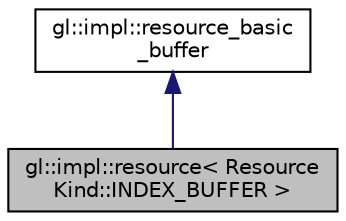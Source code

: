 digraph "gl::impl::resource&lt; ResourceKind::INDEX_BUFFER &gt;"
{
 // LATEX_PDF_SIZE
  edge [fontname="Helvetica",fontsize="10",labelfontname="Helvetica",labelfontsize="10"];
  node [fontname="Helvetica",fontsize="10",shape=record];
  Node1 [label="gl::impl::resource\< Resource\lKind::INDEX_BUFFER \>",height=0.2,width=0.4,color="black", fillcolor="grey75", style="filled", fontcolor="black",tooltip=" "];
  Node2 -> Node1 [dir="back",color="midnightblue",fontsize="10",style="solid",fontname="Helvetica"];
  Node2 [label="gl::impl::resource_basic\l_buffer",height=0.2,width=0.4,color="black", fillcolor="white", style="filled",URL="$structgl_1_1impl_1_1resource__basic__buffer.html",tooltip=" "];
}
